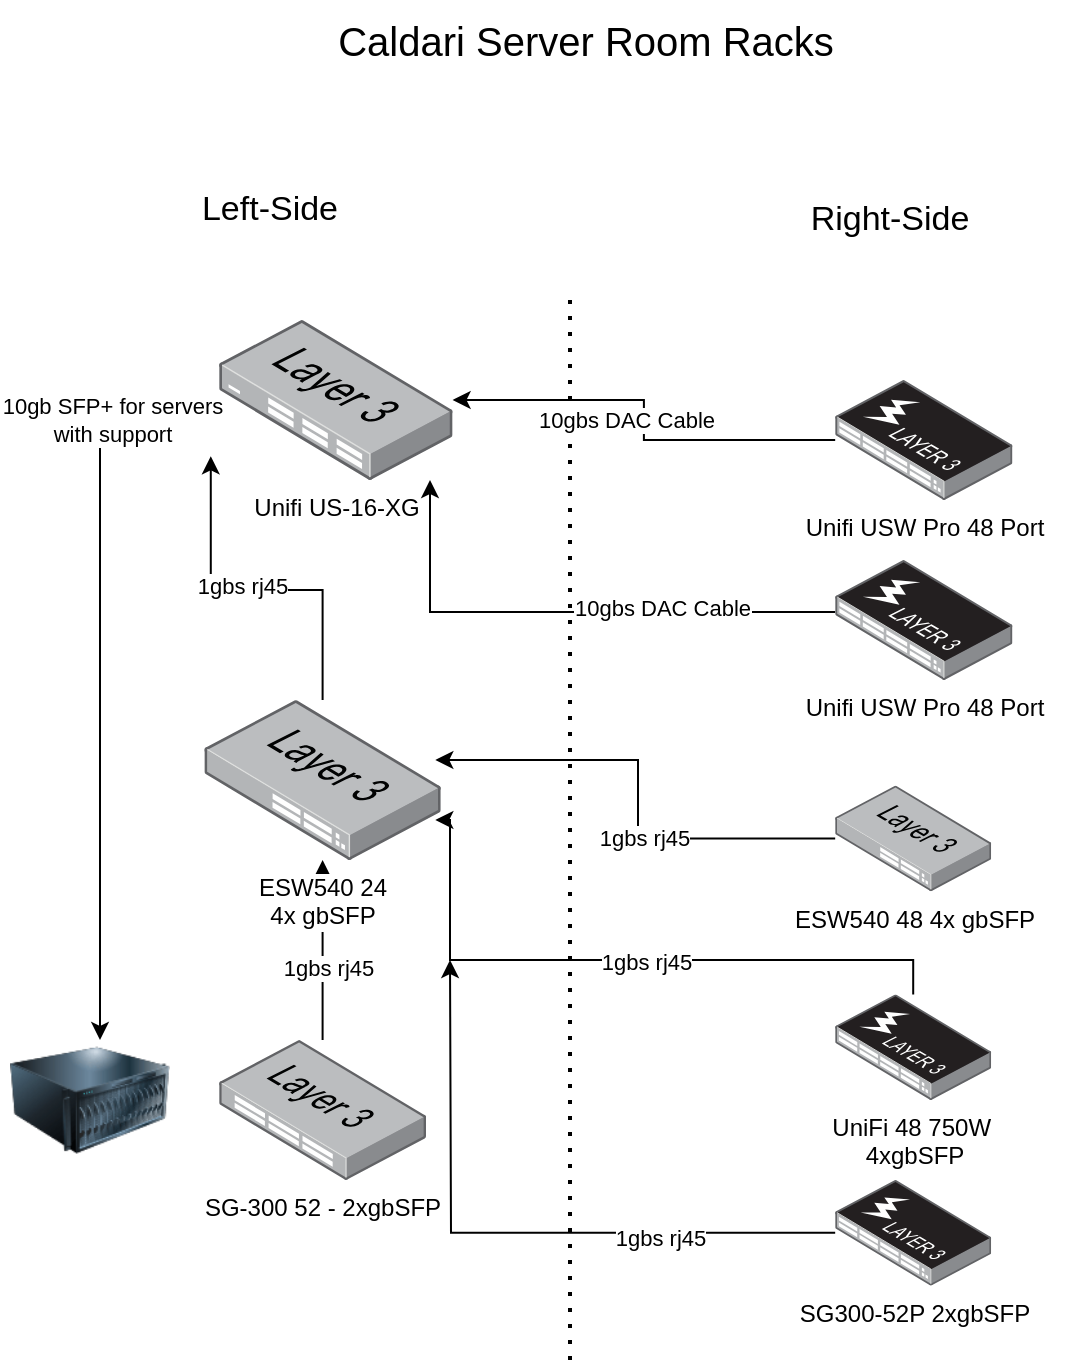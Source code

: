 <mxfile version="13.6.4" type="github">
  <diagram id="2mYRZW20Vw6ouSBLglps" name="Page-1">
    <mxGraphModel dx="1753" dy="685" grid="1" gridSize="10" guides="1" tooltips="1" connect="1" arrows="1" fold="1" page="1" pageScale="1" pageWidth="1100" pageHeight="850" math="0" shadow="0">
      <root>
        <mxCell id="0" />
        <mxCell id="1" parent="0" />
        <mxCell id="_yT_B3aDCmFa8oAkZCny-45" style="edgeStyle=orthogonalEdgeStyle;rounded=0;orthogonalLoop=1;jettySize=auto;html=1;" parent="1" source="_yT_B3aDCmFa8oAkZCny-49" edge="1">
          <mxGeometry relative="1" as="geometry">
            <mxPoint x="345" y="560" as="targetPoint" />
            <mxPoint x="631.0" y="645" as="sourcePoint" />
            <Array as="points">
              <mxPoint x="345" y="240" />
            </Array>
          </mxGeometry>
        </mxCell>
        <mxCell id="_yT_B3aDCmFa8oAkZCny-48" value="10gb SFP+ for servers&lt;br&gt;with support" style="edgeLabel;html=1;align=center;verticalAlign=middle;resizable=0;points=[];" parent="_yT_B3aDCmFa8oAkZCny-45" vertex="1" connectable="0">
          <mxGeometry x="0.571" y="40" relative="1" as="geometry">
            <mxPoint x="-34.67" y="-228.41" as="offset" />
          </mxGeometry>
        </mxCell>
        <mxCell id="i-VMcJjOGpMyRNt9olrJ-23" style="edgeStyle=orthogonalEdgeStyle;rounded=0;orthogonalLoop=1;jettySize=auto;html=1;" parent="1" source="_yT_B3aDCmFa8oAkZCny-24" target="_yT_B3aDCmFa8oAkZCny-25" edge="1">
          <mxGeometry relative="1" as="geometry" />
        </mxCell>
        <mxCell id="i-VMcJjOGpMyRNt9olrJ-24" value="1gbs rj45" style="edgeLabel;html=1;align=center;verticalAlign=middle;resizable=0;points=[];" parent="i-VMcJjOGpMyRNt9olrJ-23" vertex="1" connectable="0">
          <mxGeometry x="-0.191" y="-2" relative="1" as="geometry">
            <mxPoint as="offset" />
          </mxGeometry>
        </mxCell>
        <mxCell id="_yT_B3aDCmFa8oAkZCny-24" value="SG-300 52 - 2xgbSFP" style="points=[];aspect=fixed;html=1;align=center;shadow=0;dashed=0;image;image=img/lib/allied_telesis/switch/Switch_48_port_L3.svg;" parent="1" vertex="1">
          <mxGeometry x="404.59" y="560" width="103.41" height="70" as="geometry" />
        </mxCell>
        <mxCell id="i-VMcJjOGpMyRNt9olrJ-20" style="edgeStyle=orthogonalEdgeStyle;rounded=0;orthogonalLoop=1;jettySize=auto;html=1;entryX=-0.036;entryY=0.852;entryDx=0;entryDy=0;entryPerimeter=0;" parent="1" source="_yT_B3aDCmFa8oAkZCny-25" target="_yT_B3aDCmFa8oAkZCny-49" edge="1">
          <mxGeometry relative="1" as="geometry" />
        </mxCell>
        <mxCell id="i-VMcJjOGpMyRNt9olrJ-21" value="1gbs rj45" style="edgeLabel;html=1;align=center;verticalAlign=middle;resizable=0;points=[];" parent="i-VMcJjOGpMyRNt9olrJ-20" vertex="1" connectable="0">
          <mxGeometry x="0.077" y="-2" relative="1" as="geometry">
            <mxPoint as="offset" />
          </mxGeometry>
        </mxCell>
        <mxCell id="_yT_B3aDCmFa8oAkZCny-25" value="ESW540 24 &lt;br&gt;4x gbSFP" style="points=[];aspect=fixed;html=1;align=center;shadow=0;dashed=0;image;image=img/lib/allied_telesis/switch/Switch_24_port_L3_Alternative.svg;" parent="1" vertex="1">
          <mxGeometry x="397.2" y="390" width="118.18" height="80" as="geometry" />
        </mxCell>
        <mxCell id="i-VMcJjOGpMyRNt9olrJ-25" style="edgeStyle=orthogonalEdgeStyle;rounded=0;orthogonalLoop=1;jettySize=auto;html=1;entryX=0.977;entryY=0.375;entryDx=0;entryDy=0;entryPerimeter=0;" parent="1" source="_yT_B3aDCmFa8oAkZCny-26" target="_yT_B3aDCmFa8oAkZCny-25" edge="1">
          <mxGeometry relative="1" as="geometry" />
        </mxCell>
        <mxCell id="i-VMcJjOGpMyRNt9olrJ-29" value="1gbs rj45" style="edgeLabel;html=1;align=center;verticalAlign=middle;resizable=0;points=[];" parent="i-VMcJjOGpMyRNt9olrJ-25" vertex="1" connectable="0">
          <mxGeometry x="-0.201" relative="1" as="geometry">
            <mxPoint as="offset" />
          </mxGeometry>
        </mxCell>
        <mxCell id="_yT_B3aDCmFa8oAkZCny-26" value="ESW540 48 4x gbSFP" style="points=[];aspect=fixed;html=1;align=center;shadow=0;dashed=0;image;image=img/lib/allied_telesis/switch/Switch_24_port_L3_Alternative.svg;" parent="1" vertex="1">
          <mxGeometry x="712.59" y="432.8" width="78" height="52.8" as="geometry" />
        </mxCell>
        <mxCell id="i-VMcJjOGpMyRNt9olrJ-28" style="edgeStyle=orthogonalEdgeStyle;rounded=0;orthogonalLoop=1;jettySize=auto;html=1;" parent="1" source="_yT_B3aDCmFa8oAkZCny-27" edge="1">
          <mxGeometry relative="1" as="geometry">
            <mxPoint x="520" y="520" as="targetPoint" />
          </mxGeometry>
        </mxCell>
        <mxCell id="i-VMcJjOGpMyRNt9olrJ-31" value="1gbs rj45" style="edgeLabel;html=1;align=center;verticalAlign=middle;resizable=0;points=[];" parent="i-VMcJjOGpMyRNt9olrJ-28" vertex="1" connectable="0">
          <mxGeometry x="-0.468" y="2" relative="1" as="geometry">
            <mxPoint as="offset" />
          </mxGeometry>
        </mxCell>
        <mxCell id="_yT_B3aDCmFa8oAkZCny-27" value="SG300-52P 2xgbSFP" style="points=[];aspect=fixed;html=1;align=center;shadow=0;dashed=0;image;image=img/lib/allied_telesis/switch/Switch_48_port_L3_POE.svg;" parent="1" vertex="1">
          <mxGeometry x="712.59" y="630" width="78" height="52.8" as="geometry" />
        </mxCell>
        <mxCell id="_yT_B3aDCmFa8oAkZCny-47" value="" style="image;html=1;image=img/lib/clip_art/computers/Server_128x128.png" parent="1" vertex="1">
          <mxGeometry x="300" y="550" width="80" height="80" as="geometry" />
        </mxCell>
        <mxCell id="_yT_B3aDCmFa8oAkZCny-49" value="Unifi US‑16‑XG" style="points=[];aspect=fixed;html=1;align=center;shadow=0;dashed=0;image;image=img/lib/allied_telesis/switch/Switch_24_port_L3.svg;" parent="1" vertex="1">
          <mxGeometry x="404.59" y="200" width="116.7" height="80" as="geometry" />
        </mxCell>
        <mxCell id="i-VMcJjOGpMyRNt9olrJ-26" style="edgeStyle=orthogonalEdgeStyle;rounded=0;orthogonalLoop=1;jettySize=auto;html=1;entryX=0.977;entryY=0.75;entryDx=0;entryDy=0;entryPerimeter=0;" parent="1" source="i-VMcJjOGpMyRNt9olrJ-2" target="_yT_B3aDCmFa8oAkZCny-25" edge="1">
          <mxGeometry relative="1" as="geometry">
            <Array as="points">
              <mxPoint x="752" y="520" />
              <mxPoint x="520" y="520" />
            </Array>
          </mxGeometry>
        </mxCell>
        <mxCell id="i-VMcJjOGpMyRNt9olrJ-30" value="1gbs rj45" style="edgeLabel;html=1;align=center;verticalAlign=middle;resizable=0;points=[];" parent="i-VMcJjOGpMyRNt9olrJ-26" vertex="1" connectable="0">
          <mxGeometry x="-0.075" y="1" relative="1" as="geometry">
            <mxPoint as="offset" />
          </mxGeometry>
        </mxCell>
        <mxCell id="i-VMcJjOGpMyRNt9olrJ-2" value="UniFi 48 750W&amp;nbsp;&lt;br&gt;4xgbSFP" style="points=[];aspect=fixed;html=1;align=center;shadow=0;dashed=0;image;image=img/lib/allied_telesis/switch/Switch_48_port_L3_POE.svg;" parent="1" vertex="1">
          <mxGeometry x="712.59" y="537.2" width="78" height="52.8" as="geometry" />
        </mxCell>
        <mxCell id="i-VMcJjOGpMyRNt9olrJ-8" value="" style="endArrow=none;dashed=1;html=1;dashPattern=1 3;strokeWidth=2;" parent="1" edge="1">
          <mxGeometry width="50" height="50" relative="1" as="geometry">
            <mxPoint x="580" y="720" as="sourcePoint" />
            <mxPoint x="580" y="190" as="targetPoint" />
          </mxGeometry>
        </mxCell>
        <mxCell id="i-VMcJjOGpMyRNt9olrJ-15" style="edgeStyle=orthogonalEdgeStyle;rounded=0;orthogonalLoop=1;jettySize=auto;html=1;" parent="1" source="i-VMcJjOGpMyRNt9olrJ-9" target="_yT_B3aDCmFa8oAkZCny-49" edge="1">
          <mxGeometry relative="1" as="geometry" />
        </mxCell>
        <mxCell id="i-VMcJjOGpMyRNt9olrJ-16" value="10gbs DAC Cable" style="edgeLabel;html=1;align=center;verticalAlign=middle;resizable=0;points=[];" parent="i-VMcJjOGpMyRNt9olrJ-15" vertex="1" connectable="0">
          <mxGeometry x="0.24" y="1" relative="1" as="geometry">
            <mxPoint x="6.01" y="9" as="offset" />
          </mxGeometry>
        </mxCell>
        <mxCell id="i-VMcJjOGpMyRNt9olrJ-9" value="Unifi USW Pro 48 Port" style="points=[];aspect=fixed;html=1;align=center;shadow=0;dashed=0;image;image=img/lib/allied_telesis/switch/Switch_48_port_L3_POE.svg;" parent="1" vertex="1">
          <mxGeometry x="712.59" y="230" width="88.64" height="60" as="geometry" />
        </mxCell>
        <mxCell id="i-VMcJjOGpMyRNt9olrJ-17" style="edgeStyle=orthogonalEdgeStyle;rounded=0;orthogonalLoop=1;jettySize=auto;html=1;" parent="1" source="i-VMcJjOGpMyRNt9olrJ-10" target="_yT_B3aDCmFa8oAkZCny-49" edge="1">
          <mxGeometry relative="1" as="geometry">
            <Array as="points">
              <mxPoint x="510" y="346" />
            </Array>
          </mxGeometry>
        </mxCell>
        <mxCell id="i-VMcJjOGpMyRNt9olrJ-18" value="10gbs DAC Cable" style="edgeLabel;html=1;align=center;verticalAlign=middle;resizable=0;points=[];" parent="i-VMcJjOGpMyRNt9olrJ-17" vertex="1" connectable="0">
          <mxGeometry x="-0.351" y="-2" relative="1" as="geometry">
            <mxPoint as="offset" />
          </mxGeometry>
        </mxCell>
        <mxCell id="i-VMcJjOGpMyRNt9olrJ-10" value="Unifi USW Pro 48 Port" style="points=[];aspect=fixed;html=1;align=center;shadow=0;dashed=0;image;image=img/lib/allied_telesis/switch/Switch_48_port_L3_POE.svg;" parent="1" vertex="1">
          <mxGeometry x="712.59" y="320" width="88.64" height="60" as="geometry" />
        </mxCell>
        <mxCell id="i-VMcJjOGpMyRNt9olrJ-12" value="&lt;font style=&quot;font-size: 20px&quot;&gt;Caldari Server Room Racks&lt;/font&gt;" style="text;html=1;strokeColor=none;fillColor=none;align=center;verticalAlign=middle;whiteSpace=wrap;rounded=0;" parent="1" vertex="1">
          <mxGeometry x="462.59" y="40" width="250" height="40" as="geometry" />
        </mxCell>
        <mxCell id="i-VMcJjOGpMyRNt9olrJ-32" value="" style="shape=image;html=1;verticalAlign=top;verticalLabelPosition=bottom;labelBackgroundColor=#ffffff;imageAspect=0;aspect=fixed;image=https://cdn0.iconfinder.com/data/icons/google-material-design-3-0/48/ic_fiber_new_48px-128.png" parent="1" vertex="1">
          <mxGeometry x="801.23" y="226" width="28" height="28" as="geometry" />
        </mxCell>
        <mxCell id="i-VMcJjOGpMyRNt9olrJ-33" value="" style="shape=image;html=1;verticalAlign=top;verticalLabelPosition=bottom;labelBackgroundColor=#ffffff;imageAspect=0;aspect=fixed;image=https://cdn0.iconfinder.com/data/icons/google-material-design-3-0/48/ic_fiber_new_48px-128.png" parent="1" vertex="1">
          <mxGeometry x="801.23" y="320" width="28" height="28" as="geometry" />
        </mxCell>
        <mxCell id="i-VMcJjOGpMyRNt9olrJ-34" value="" style="shape=image;html=1;verticalAlign=top;verticalLabelPosition=bottom;labelBackgroundColor=#ffffff;imageAspect=0;aspect=fixed;image=https://cdn0.iconfinder.com/data/icons/google-material-design-3-0/48/ic_fiber_new_48px-128.png" parent="1" vertex="1">
          <mxGeometry x="500" y="200" width="28" height="28" as="geometry" />
        </mxCell>
        <mxCell id="i-VMcJjOGpMyRNt9olrJ-35" value="&lt;font style=&quot;font-size: 17px&quot;&gt;Left-Side&lt;/font&gt;" style="text;html=1;strokeColor=none;fillColor=none;align=center;verticalAlign=middle;whiteSpace=wrap;rounded=0;" parent="1" vertex="1">
          <mxGeometry x="380" y="130" width="100" height="30" as="geometry" />
        </mxCell>
        <mxCell id="i-VMcJjOGpMyRNt9olrJ-36" value="&lt;font style=&quot;font-size: 17px&quot;&gt;Right-Side&lt;/font&gt;" style="text;html=1;strokeColor=none;fillColor=none;align=center;verticalAlign=middle;whiteSpace=wrap;rounded=0;" parent="1" vertex="1">
          <mxGeometry x="690" y="130" width="100" height="40" as="geometry" />
        </mxCell>
      </root>
    </mxGraphModel>
  </diagram>
</mxfile>
